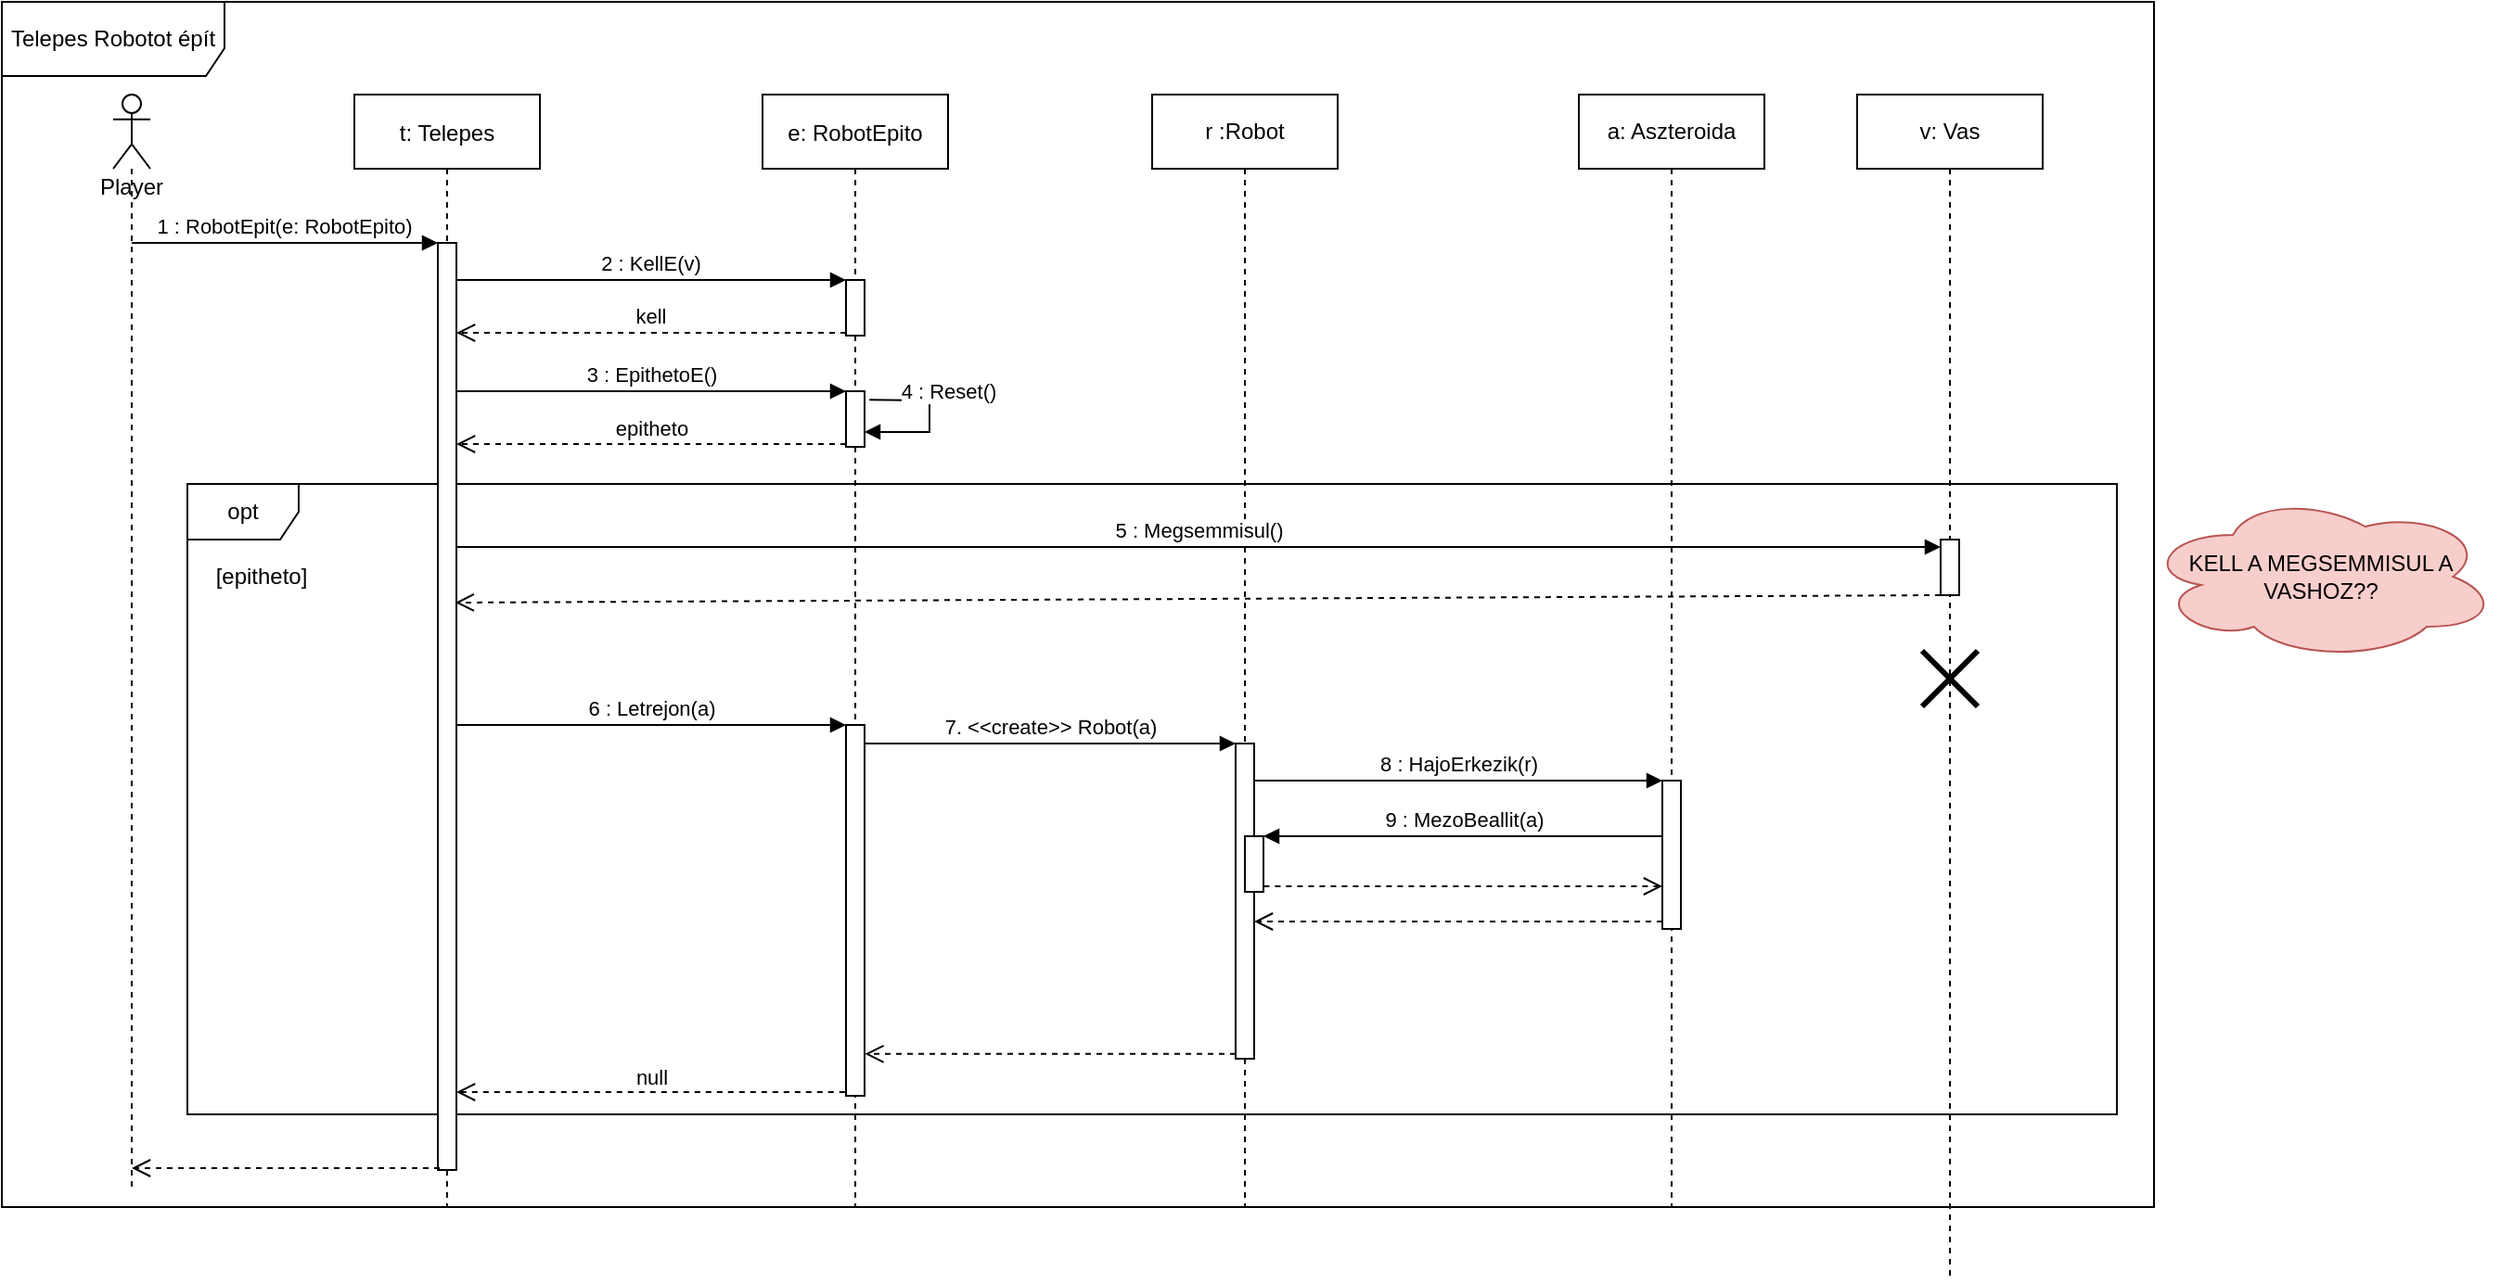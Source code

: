 <mxfile version="14.4.9" type="github">
  <diagram id="Z4YuVQ_pWF5XnM8GfKSv" name="Page-1">
    <mxGraphModel dx="1888" dy="548" grid="1" gridSize="10" guides="1" tooltips="1" connect="1" arrows="1" fold="1" page="1" pageScale="1" pageWidth="850" pageHeight="1100" math="0" shadow="0">
      <root>
        <mxCell id="0" />
        <mxCell id="1" parent="0" />
        <mxCell id="uF4FE0gzj0Pe7FQrNN7v-1" value="Telepes Robotot épít" style="shape=umlFrame;whiteSpace=wrap;html=1;width=120;height=40;" vertex="1" parent="1">
          <mxGeometry x="-70" y="30" width="1160" height="650" as="geometry" />
        </mxCell>
        <mxCell id="uF4FE0gzj0Pe7FQrNN7v-2" value="opt" style="shape=umlFrame;whiteSpace=wrap;html=1;" vertex="1" parent="1">
          <mxGeometry x="30" y="290" width="1040" height="340" as="geometry" />
        </mxCell>
        <mxCell id="uF4FE0gzj0Pe7FQrNN7v-3" value="3 : EpithetoE()" style="html=1;verticalAlign=bottom;endArrow=block;entryX=0;entryY=0;" edge="1" parent="1" source="uF4FE0gzj0Pe7FQrNN7v-7" target="uF4FE0gzj0Pe7FQrNN7v-9">
          <mxGeometry relative="1" as="geometry">
            <mxPoint x="170" y="260" as="sourcePoint" />
          </mxGeometry>
        </mxCell>
        <mxCell id="uF4FE0gzj0Pe7FQrNN7v-5" value="t: Telepes" style="shape=umlLifeline;perimeter=lifelinePerimeter;container=1;collapsible=0;recursiveResize=0;rounded=0;shadow=0;strokeWidth=1;" vertex="1" parent="1">
          <mxGeometry x="120" y="80" width="100" height="600" as="geometry" />
        </mxCell>
        <mxCell id="uF4FE0gzj0Pe7FQrNN7v-6" value="1 : RobotEpit(e: RobotEpito)" style="verticalAlign=bottom;startArrow=none;endArrow=block;startSize=8;shadow=0;strokeWidth=1;startFill=0;" edge="1" parent="uF4FE0gzj0Pe7FQrNN7v-5" source="uF4FE0gzj0Pe7FQrNN7v-32">
          <mxGeometry relative="1" as="geometry">
            <mxPoint x="-50" y="80" as="sourcePoint" />
            <mxPoint x="45" y="80" as="targetPoint" />
          </mxGeometry>
        </mxCell>
        <mxCell id="uF4FE0gzj0Pe7FQrNN7v-7" value="" style="html=1;points=[];perimeter=orthogonalPerimeter;" vertex="1" parent="uF4FE0gzj0Pe7FQrNN7v-5">
          <mxGeometry x="45" y="80" width="10" height="500" as="geometry" />
        </mxCell>
        <mxCell id="uF4FE0gzj0Pe7FQrNN7v-8" value="e: RobotEpito" style="shape=umlLifeline;perimeter=lifelinePerimeter;container=1;collapsible=0;recursiveResize=0;rounded=0;shadow=0;strokeWidth=1;" vertex="1" parent="1">
          <mxGeometry x="340" y="80" width="100" height="600" as="geometry" />
        </mxCell>
        <mxCell id="uF4FE0gzj0Pe7FQrNN7v-9" value="" style="html=1;points=[];perimeter=orthogonalPerimeter;" vertex="1" parent="uF4FE0gzj0Pe7FQrNN7v-8">
          <mxGeometry x="45" y="160" width="10" height="30" as="geometry" />
        </mxCell>
        <mxCell id="uF4FE0gzj0Pe7FQrNN7v-10" value="" style="points=[];perimeter=orthogonalPerimeter;rounded=0;shadow=0;strokeWidth=1;" vertex="1" parent="uF4FE0gzj0Pe7FQrNN7v-8">
          <mxGeometry x="45" y="100" width="10" height="30" as="geometry" />
        </mxCell>
        <mxCell id="uF4FE0gzj0Pe7FQrNN7v-11" value="" style="html=1;points=[];perimeter=orthogonalPerimeter;" vertex="1" parent="uF4FE0gzj0Pe7FQrNN7v-8">
          <mxGeometry x="45" y="340" width="10" height="200" as="geometry" />
        </mxCell>
        <mxCell id="uF4FE0gzj0Pe7FQrNN7v-12" value="4 : Reset()" style="html=1;verticalAlign=bottom;endArrow=block;entryX=1;entryY=0.733;entryDx=0;entryDy=0;entryPerimeter=0;rounded=0;exitX=1.26;exitY=0.153;exitDx=0;exitDy=0;exitPerimeter=0;" edge="1" parent="uF4FE0gzj0Pe7FQrNN7v-8" target="uF4FE0gzj0Pe7FQrNN7v-9" source="uF4FE0gzj0Pe7FQrNN7v-9">
          <mxGeometry x="-0.146" y="10" relative="1" as="geometry">
            <mxPoint x="55" y="220" as="sourcePoint" />
            <mxPoint x="150" y="220" as="targetPoint" />
            <Array as="points">
              <mxPoint x="90" y="165" />
              <mxPoint x="90" y="182" />
            </Array>
            <mxPoint as="offset" />
          </mxGeometry>
        </mxCell>
        <mxCell id="uF4FE0gzj0Pe7FQrNN7v-13" value="kell" style="verticalAlign=bottom;endArrow=open;dashed=1;endSize=8;exitX=0;exitY=0.95;shadow=0;strokeWidth=1;" edge="1" parent="1" source="uF4FE0gzj0Pe7FQrNN7v-10" target="uF4FE0gzj0Pe7FQrNN7v-7">
          <mxGeometry relative="1" as="geometry">
            <mxPoint x="275" y="236" as="targetPoint" />
          </mxGeometry>
        </mxCell>
        <mxCell id="uF4FE0gzj0Pe7FQrNN7v-14" value="2 : KellE(v)" style="verticalAlign=bottom;endArrow=block;entryX=0;entryY=0;shadow=0;strokeWidth=1;" edge="1" parent="1" source="uF4FE0gzj0Pe7FQrNN7v-7" target="uF4FE0gzj0Pe7FQrNN7v-10">
          <mxGeometry relative="1" as="geometry">
            <mxPoint x="275" y="160" as="sourcePoint" />
            <Array as="points" />
          </mxGeometry>
        </mxCell>
        <mxCell id="uF4FE0gzj0Pe7FQrNN7v-16" value="[epitheto]" style="text;html=1;strokeColor=none;fillColor=none;align=center;verticalAlign=middle;whiteSpace=wrap;rounded=0;" vertex="1" parent="1">
          <mxGeometry x="50" y="330" width="40" height="20" as="geometry" />
        </mxCell>
        <mxCell id="uF4FE0gzj0Pe7FQrNN7v-17" value="epitheto" style="html=1;verticalAlign=bottom;endArrow=open;dashed=1;endSize=8;exitX=0;exitY=0.95;" edge="1" parent="1" source="uF4FE0gzj0Pe7FQrNN7v-9" target="uF4FE0gzj0Pe7FQrNN7v-7">
          <mxGeometry relative="1" as="geometry">
            <mxPoint x="170" y="279" as="targetPoint" />
          </mxGeometry>
        </mxCell>
        <mxCell id="uF4FE0gzj0Pe7FQrNN7v-18" value="a: Aszteroida" style="shape=umlLifeline;perimeter=lifelinePerimeter;whiteSpace=wrap;html=1;container=1;collapsible=0;recursiveResize=0;outlineConnect=0;" vertex="1" parent="1">
          <mxGeometry x="780" y="80" width="100" height="600" as="geometry" />
        </mxCell>
        <mxCell id="uF4FE0gzj0Pe7FQrNN7v-19" value="" style="html=1;points=[];perimeter=orthogonalPerimeter;" vertex="1" parent="uF4FE0gzj0Pe7FQrNN7v-18">
          <mxGeometry x="45" y="370" width="10" height="80" as="geometry" />
        </mxCell>
        <mxCell id="uF4FE0gzj0Pe7FQrNN7v-20" value="8 : HajoErkezik(r)" style="html=1;verticalAlign=bottom;endArrow=block;entryX=0;entryY=0;" edge="1" parent="1" source="uF4FE0gzj0Pe7FQrNN7v-29" target="uF4FE0gzj0Pe7FQrNN7v-19">
          <mxGeometry relative="1" as="geometry">
            <mxPoint x="775" y="600" as="sourcePoint" />
          </mxGeometry>
        </mxCell>
        <mxCell id="uF4FE0gzj0Pe7FQrNN7v-21" value="" style="html=1;verticalAlign=bottom;endArrow=open;dashed=1;endSize=8;exitX=0;exitY=0.95;" edge="1" parent="1" source="uF4FE0gzj0Pe7FQrNN7v-19" target="uF4FE0gzj0Pe7FQrNN7v-29">
          <mxGeometry relative="1" as="geometry">
            <mxPoint x="775" y="676" as="targetPoint" />
          </mxGeometry>
        </mxCell>
        <mxCell id="uF4FE0gzj0Pe7FQrNN7v-22" value="9 : MezoBeallit(a)" style="html=1;verticalAlign=bottom;endArrow=block;" edge="1" parent="1" source="uF4FE0gzj0Pe7FQrNN7v-19" target="uF4FE0gzj0Pe7FQrNN7v-30">
          <mxGeometry relative="1" as="geometry">
            <mxPoint x="754.9" y="610" as="sourcePoint" />
            <mxPoint x="400" y="700" as="targetPoint" />
            <Array as="points">
              <mxPoint x="720" y="480" />
            </Array>
          </mxGeometry>
        </mxCell>
        <mxCell id="uF4FE0gzj0Pe7FQrNN7v-23" value="" style="html=1;verticalAlign=bottom;endArrow=open;dashed=1;endSize=8;exitX=1.02;exitY=0.9;exitDx=0;exitDy=0;exitPerimeter=0;" edge="1" parent="1" source="uF4FE0gzj0Pe7FQrNN7v-30" target="uF4FE0gzj0Pe7FQrNN7v-19">
          <mxGeometry relative="1" as="geometry">
            <mxPoint x="754.9" y="686" as="targetPoint" />
            <mxPoint x="400" y="719" as="sourcePoint" />
          </mxGeometry>
        </mxCell>
        <mxCell id="uF4FE0gzj0Pe7FQrNN7v-24" value="" style="html=1;verticalAlign=bottom;endArrow=open;dashed=1;endSize=8;exitX=0.1;exitY=0.998;exitDx=0;exitDy=0;exitPerimeter=0;" edge="1" parent="1" source="uF4FE0gzj0Pe7FQrNN7v-7" target="uF4FE0gzj0Pe7FQrNN7v-32">
          <mxGeometry relative="1" as="geometry">
            <mxPoint x="160" y="800" as="sourcePoint" />
            <mxPoint x="10" y="659" as="targetPoint" />
            <Array as="points" />
          </mxGeometry>
        </mxCell>
        <mxCell id="uF4FE0gzj0Pe7FQrNN7v-25" value="6 : Letrejon(a)" style="html=1;verticalAlign=bottom;endArrow=block;entryX=0;entryY=0;" edge="1" parent="1" source="uF4FE0gzj0Pe7FQrNN7v-7" target="uF4FE0gzj0Pe7FQrNN7v-11">
          <mxGeometry relative="1" as="geometry">
            <mxPoint x="315" y="710" as="sourcePoint" />
            <Array as="points">
              <mxPoint x="250" y="420" />
            </Array>
          </mxGeometry>
        </mxCell>
        <mxCell id="uF4FE0gzj0Pe7FQrNN7v-26" value="" style="html=1;verticalAlign=bottom;endArrow=open;dashed=1;endSize=8;exitX=-0.06;exitY=0.99;exitDx=0;exitDy=0;exitPerimeter=0;" edge="1" parent="1" source="uF4FE0gzj0Pe7FQrNN7v-11" target="uF4FE0gzj0Pe7FQrNN7v-7">
          <mxGeometry relative="1" as="geometry">
            <mxPoint x="315" y="786" as="targetPoint" />
            <Array as="points" />
          </mxGeometry>
        </mxCell>
        <mxCell id="uF4FE0gzj0Pe7FQrNN7v-27" value="null" style="edgeLabel;html=1;align=center;verticalAlign=middle;resizable=0;points=[];" vertex="1" connectable="0" parent="uF4FE0gzj0Pe7FQrNN7v-26">
          <mxGeometry x="0.217" y="1" relative="1" as="geometry">
            <mxPoint x="22.6" y="-9" as="offset" />
          </mxGeometry>
        </mxCell>
        <mxCell id="uF4FE0gzj0Pe7FQrNN7v-28" value="r :Robot" style="shape=umlLifeline;perimeter=lifelinePerimeter;whiteSpace=wrap;html=1;container=1;collapsible=0;recursiveResize=0;outlineConnect=0;" vertex="1" parent="1">
          <mxGeometry x="550" y="80" width="100" height="600" as="geometry" />
        </mxCell>
        <mxCell id="uF4FE0gzj0Pe7FQrNN7v-29" value="" style="html=1;points=[];perimeter=orthogonalPerimeter;" vertex="1" parent="uF4FE0gzj0Pe7FQrNN7v-28">
          <mxGeometry x="45" y="350" width="10" height="170" as="geometry" />
        </mxCell>
        <mxCell id="uF4FE0gzj0Pe7FQrNN7v-30" value="" style="html=1;points=[];perimeter=orthogonalPerimeter;" vertex="1" parent="uF4FE0gzj0Pe7FQrNN7v-28">
          <mxGeometry x="50" y="400" width="10" height="30" as="geometry" />
        </mxCell>
        <mxCell id="uF4FE0gzj0Pe7FQrNN7v-31" value="7. &amp;lt;&amp;lt;create&amp;gt;&amp;gt; Robot(a)" style="html=1;verticalAlign=bottom;endArrow=block;strokeColor=#000000;" edge="1" parent="1" source="uF4FE0gzj0Pe7FQrNN7v-11" target="uF4FE0gzj0Pe7FQrNN7v-29">
          <mxGeometry width="80" relative="1" as="geometry">
            <mxPoint x="550" y="490" as="sourcePoint" />
            <mxPoint x="630" y="490" as="targetPoint" />
            <Array as="points">
              <mxPoint x="540" y="430" />
            </Array>
          </mxGeometry>
        </mxCell>
        <mxCell id="uF4FE0gzj0Pe7FQrNN7v-32" value="Player" style="shape=umlLifeline;participant=umlActor;perimeter=lifelinePerimeter;whiteSpace=wrap;html=1;container=1;collapsible=0;recursiveResize=0;verticalAlign=top;spacingTop=36;outlineConnect=0;" vertex="1" parent="1">
          <mxGeometry x="-10" y="80" width="20" height="590" as="geometry" />
        </mxCell>
        <mxCell id="uF4FE0gzj0Pe7FQrNN7v-33" value="" style="html=1;verticalAlign=bottom;endArrow=open;dashed=1;endSize=8;entryX=1.02;entryY=0.887;entryDx=0;entryDy=0;entryPerimeter=0;" edge="1" parent="1" source="uF4FE0gzj0Pe7FQrNN7v-29" target="uF4FE0gzj0Pe7FQrNN7v-11">
          <mxGeometry relative="1" as="geometry">
            <mxPoint x="540" y="560" as="sourcePoint" />
            <mxPoint x="460" y="560" as="targetPoint" />
          </mxGeometry>
        </mxCell>
        <mxCell id="uF4FE0gzj0Pe7FQrNN7v-34" value="v: Vas" style="shape=umlLifeline;perimeter=lifelinePerimeter;whiteSpace=wrap;html=1;container=1;collapsible=0;recursiveResize=0;outlineConnect=0;" vertex="1" parent="1">
          <mxGeometry x="930" y="80" width="100" height="640" as="geometry" />
        </mxCell>
        <mxCell id="uF4FE0gzj0Pe7FQrNN7v-35" value="" style="html=1;points=[];perimeter=orthogonalPerimeter;" vertex="1" parent="uF4FE0gzj0Pe7FQrNN7v-34">
          <mxGeometry x="45" y="240" width="10" height="30" as="geometry" />
        </mxCell>
        <mxCell id="uF4FE0gzj0Pe7FQrNN7v-36" value="" style="shape=umlDestroy;whiteSpace=wrap;html=1;strokeWidth=3;" vertex="1" parent="uF4FE0gzj0Pe7FQrNN7v-34">
          <mxGeometry x="35" y="300" width="30" height="30" as="geometry" />
        </mxCell>
        <mxCell id="uF4FE0gzj0Pe7FQrNN7v-37" value="KELL A MEGSEMMISUL A VASHOZ??" style="ellipse;shape=cloud;whiteSpace=wrap;html=1;fillColor=#f8cecc;strokeColor=#b85450;" vertex="1" parent="1">
          <mxGeometry x="1085" y="295" width="190" height="90" as="geometry" />
        </mxCell>
        <mxCell id="uF4FE0gzj0Pe7FQrNN7v-39" value="5 : Megsemmisul()" style="html=1;verticalAlign=bottom;endArrow=block;exitX=1.02;exitY=0.328;exitDx=0;exitDy=0;exitPerimeter=0;" edge="1" parent="1" source="uF4FE0gzj0Pe7FQrNN7v-7" target="uF4FE0gzj0Pe7FQrNN7v-35">
          <mxGeometry relative="1" as="geometry">
            <mxPoint x="185" y="325" as="sourcePoint" />
            <mxPoint x="895" y="325" as="targetPoint" />
          </mxGeometry>
        </mxCell>
        <mxCell id="uF4FE0gzj0Pe7FQrNN7v-40" value="" style="html=1;verticalAlign=bottom;endArrow=open;dashed=1;endSize=8;entryX=0.94;entryY=0.388;entryDx=0;entryDy=0;entryPerimeter=0;" edge="1" parent="1" source="uF4FE0gzj0Pe7FQrNN7v-35" target="uF4FE0gzj0Pe7FQrNN7v-7">
          <mxGeometry relative="1" as="geometry">
            <mxPoint x="185" y="353.5" as="targetPoint" />
            <mxPoint x="895" y="353.5" as="sourcePoint" />
          </mxGeometry>
        </mxCell>
      </root>
    </mxGraphModel>
  </diagram>
</mxfile>
